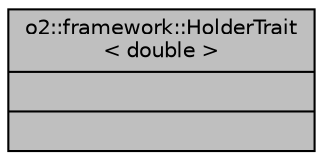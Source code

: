 digraph "o2::framework::HolderTrait&lt; double &gt;"
{
 // INTERACTIVE_SVG=YES
  bgcolor="transparent";
  edge [fontname="Helvetica",fontsize="10",labelfontname="Helvetica",labelfontsize="10"];
  node [fontname="Helvetica",fontsize="10",shape=record];
  Node1 [label="{o2::framework::HolderTrait\l\< double \>\n||}",height=0.2,width=0.4,color="black", fillcolor="grey75", style="filled", fontcolor="black"];
}
